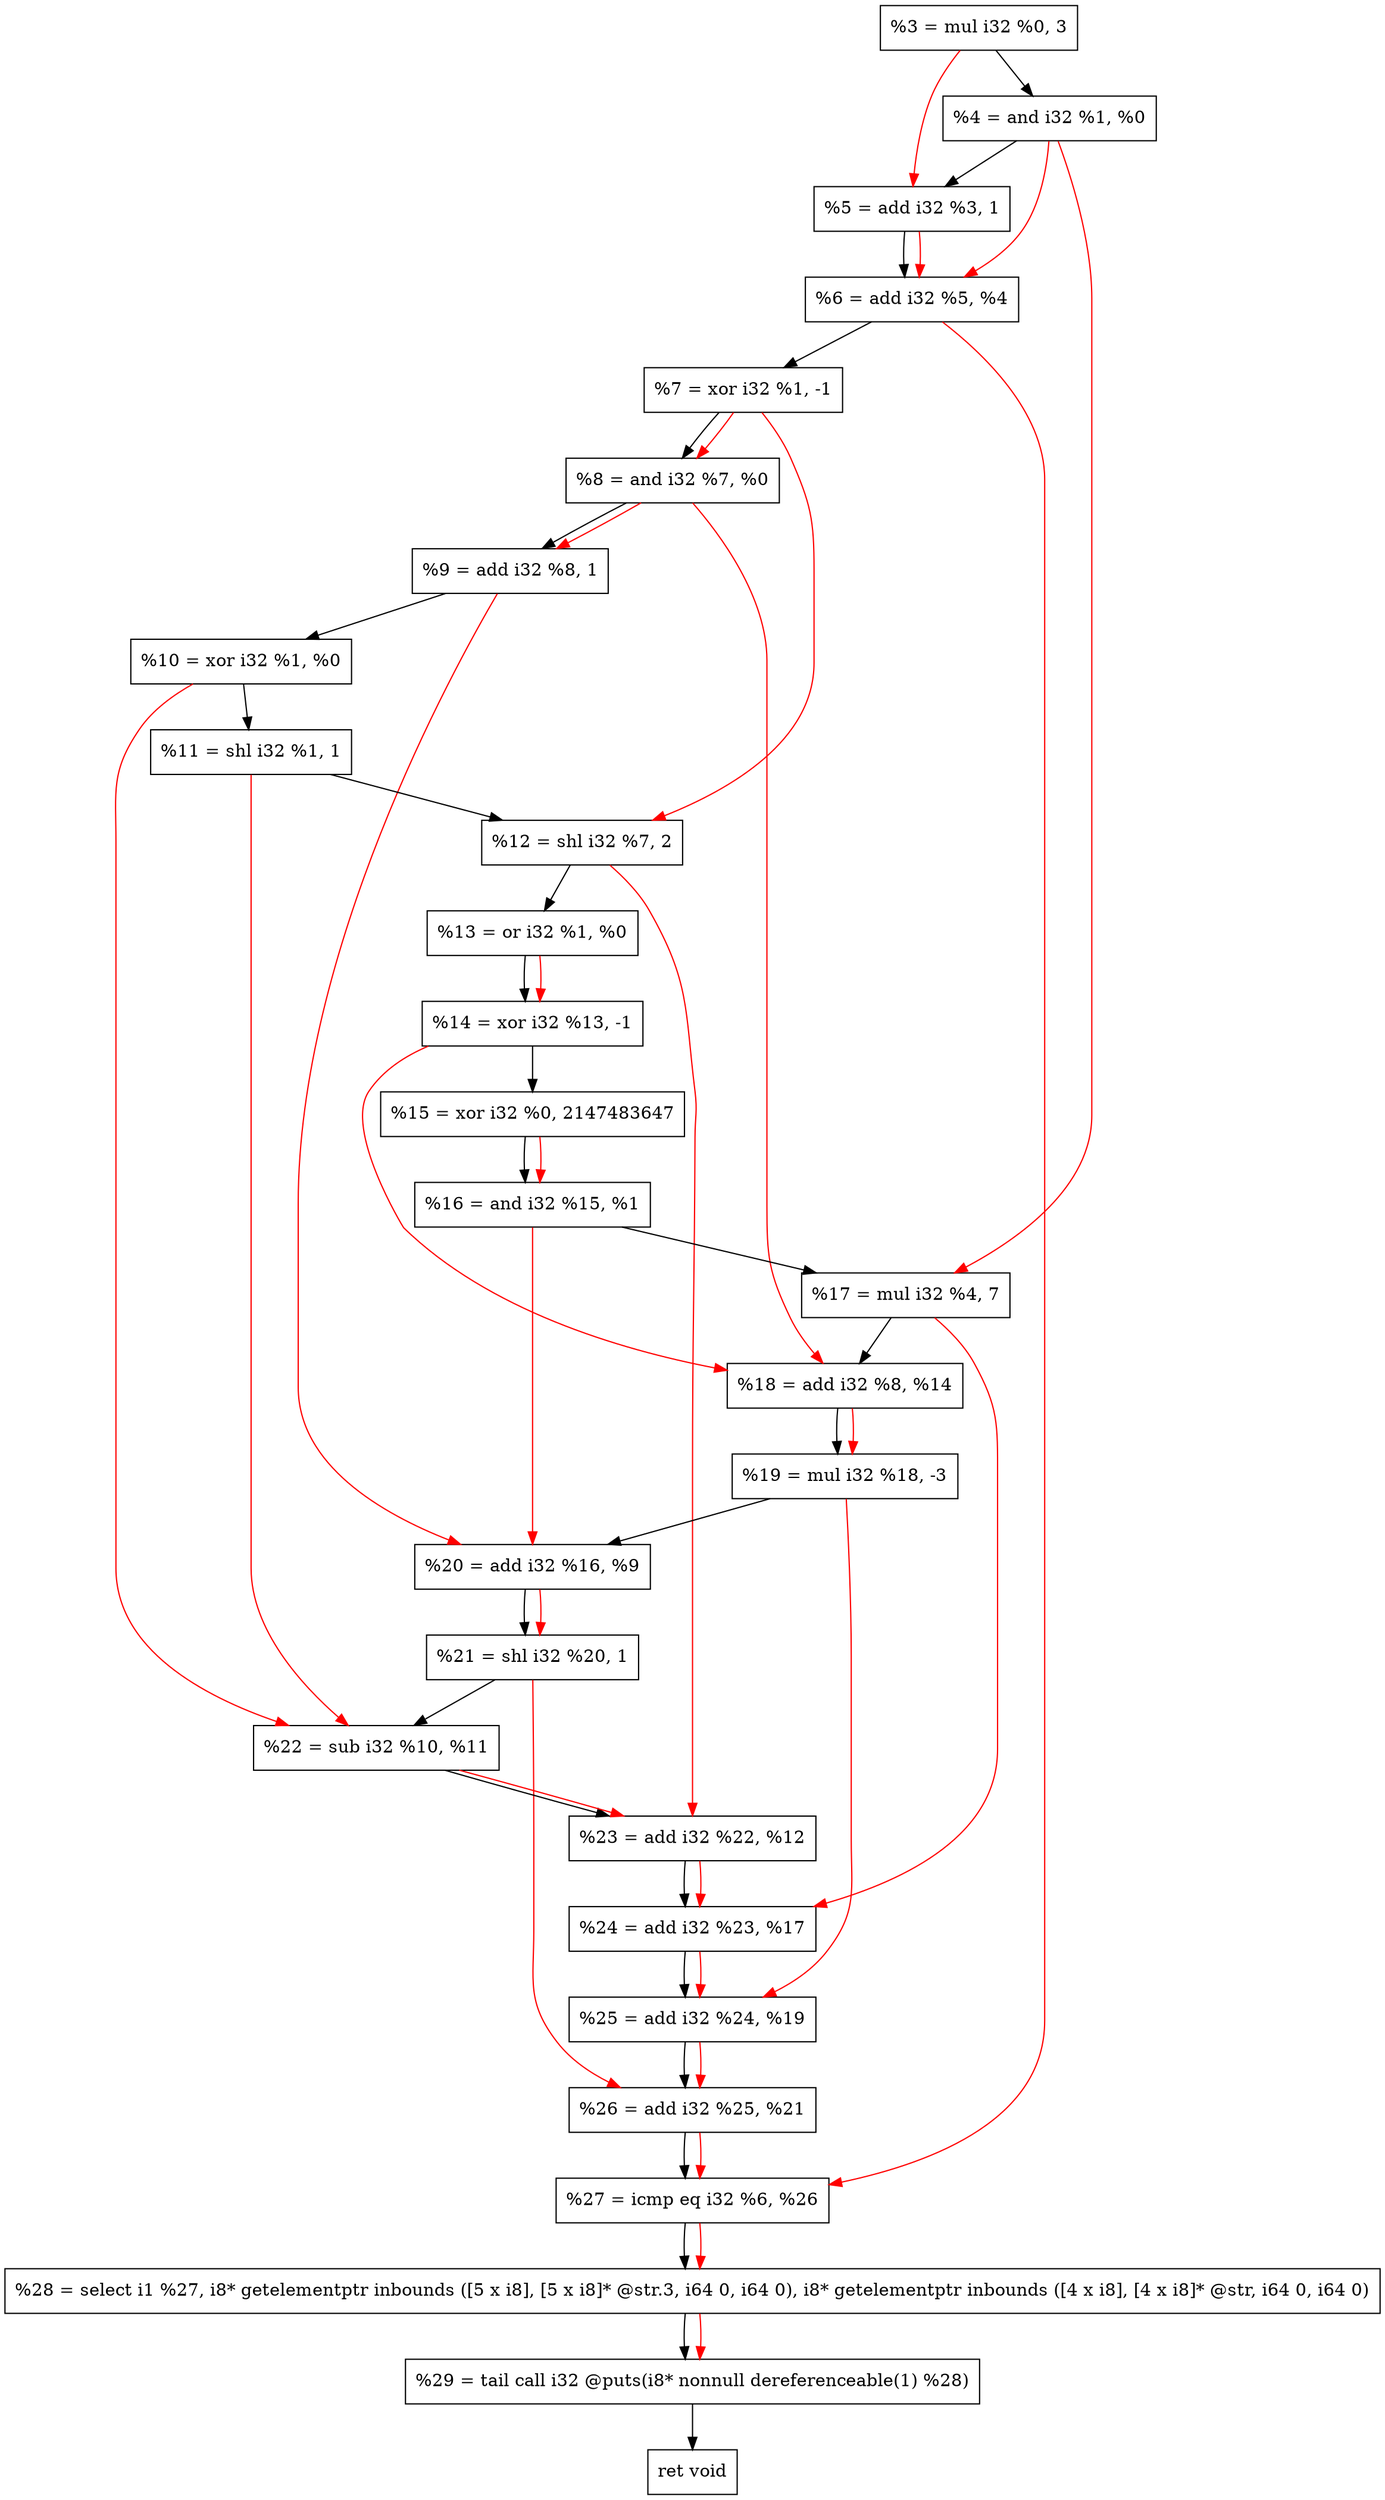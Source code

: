 digraph "DFG for'crackme' function" {
	Node0x585bc0[shape=record, label="  %3 = mul i32 %0, 3"];
	Node0x585c30[shape=record, label="  %4 = and i32 %1, %0"];
	Node0x585cf0[shape=record, label="  %5 = add i32 %3, 1"];
	Node0x585d60[shape=record, label="  %6 = add i32 %5, %4"];
	Node0x585e00[shape=record, label="  %7 = xor i32 %1, -1"];
	Node0x585e70[shape=record, label="  %8 = and i32 %7, %0"];
	Node0x585ee0[shape=record, label="  %9 = add i32 %8, 1"];
	Node0x585f50[shape=record, label="  %10 = xor i32 %1, %0"];
	Node0x585fc0[shape=record, label="  %11 = shl i32 %1, 1"];
	Node0x586060[shape=record, label="  %12 = shl i32 %7, 2"];
	Node0x5860d0[shape=record, label="  %13 = or i32 %1, %0"];
	Node0x586140[shape=record, label="  %14 = xor i32 %13, -1"];
	Node0x5861e0[shape=record, label="  %15 = xor i32 %0, 2147483647"];
	Node0x586250[shape=record, label="  %16 = and i32 %15, %1"];
	Node0x5862f0[shape=record, label="  %17 = mul i32 %4, 7"];
	Node0x586360[shape=record, label="  %18 = add i32 %8, %14"];
	Node0x586400[shape=record, label="  %19 = mul i32 %18, -3"];
	Node0x586470[shape=record, label="  %20 = add i32 %16, %9"];
	Node0x5864e0[shape=record, label="  %21 = shl i32 %20, 1"];
	Node0x586550[shape=record, label="  %22 = sub i32 %10, %11"];
	Node0x5865c0[shape=record, label="  %23 = add i32 %22, %12"];
	Node0x586630[shape=record, label="  %24 = add i32 %23, %17"];
	Node0x5866a0[shape=record, label="  %25 = add i32 %24, %19"];
	Node0x586710[shape=record, label="  %26 = add i32 %25, %21"];
	Node0x586780[shape=record, label="  %27 = icmp eq i32 %6, %26"];
	Node0x526268[shape=record, label="  %28 = select i1 %27, i8* getelementptr inbounds ([5 x i8], [5 x i8]* @str.3, i64 0, i64 0), i8* getelementptr inbounds ([4 x i8], [4 x i8]* @str, i64 0, i64 0)"];
	Node0x586c20[shape=record, label="  %29 = tail call i32 @puts(i8* nonnull dereferenceable(1) %28)"];
	Node0x586c70[shape=record, label="  ret void"];
	Node0x585bc0 -> Node0x585c30;
	Node0x585c30 -> Node0x585cf0;
	Node0x585cf0 -> Node0x585d60;
	Node0x585d60 -> Node0x585e00;
	Node0x585e00 -> Node0x585e70;
	Node0x585e70 -> Node0x585ee0;
	Node0x585ee0 -> Node0x585f50;
	Node0x585f50 -> Node0x585fc0;
	Node0x585fc0 -> Node0x586060;
	Node0x586060 -> Node0x5860d0;
	Node0x5860d0 -> Node0x586140;
	Node0x586140 -> Node0x5861e0;
	Node0x5861e0 -> Node0x586250;
	Node0x586250 -> Node0x5862f0;
	Node0x5862f0 -> Node0x586360;
	Node0x586360 -> Node0x586400;
	Node0x586400 -> Node0x586470;
	Node0x586470 -> Node0x5864e0;
	Node0x5864e0 -> Node0x586550;
	Node0x586550 -> Node0x5865c0;
	Node0x5865c0 -> Node0x586630;
	Node0x586630 -> Node0x5866a0;
	Node0x5866a0 -> Node0x586710;
	Node0x586710 -> Node0x586780;
	Node0x586780 -> Node0x526268;
	Node0x526268 -> Node0x586c20;
	Node0x586c20 -> Node0x586c70;
edge [color=red]
	Node0x585bc0 -> Node0x585cf0;
	Node0x585cf0 -> Node0x585d60;
	Node0x585c30 -> Node0x585d60;
	Node0x585e00 -> Node0x585e70;
	Node0x585e70 -> Node0x585ee0;
	Node0x585e00 -> Node0x586060;
	Node0x5860d0 -> Node0x586140;
	Node0x5861e0 -> Node0x586250;
	Node0x585c30 -> Node0x5862f0;
	Node0x585e70 -> Node0x586360;
	Node0x586140 -> Node0x586360;
	Node0x586360 -> Node0x586400;
	Node0x586250 -> Node0x586470;
	Node0x585ee0 -> Node0x586470;
	Node0x586470 -> Node0x5864e0;
	Node0x585f50 -> Node0x586550;
	Node0x585fc0 -> Node0x586550;
	Node0x586550 -> Node0x5865c0;
	Node0x586060 -> Node0x5865c0;
	Node0x5865c0 -> Node0x586630;
	Node0x5862f0 -> Node0x586630;
	Node0x586630 -> Node0x5866a0;
	Node0x586400 -> Node0x5866a0;
	Node0x5866a0 -> Node0x586710;
	Node0x5864e0 -> Node0x586710;
	Node0x585d60 -> Node0x586780;
	Node0x586710 -> Node0x586780;
	Node0x586780 -> Node0x526268;
	Node0x526268 -> Node0x586c20;
}
